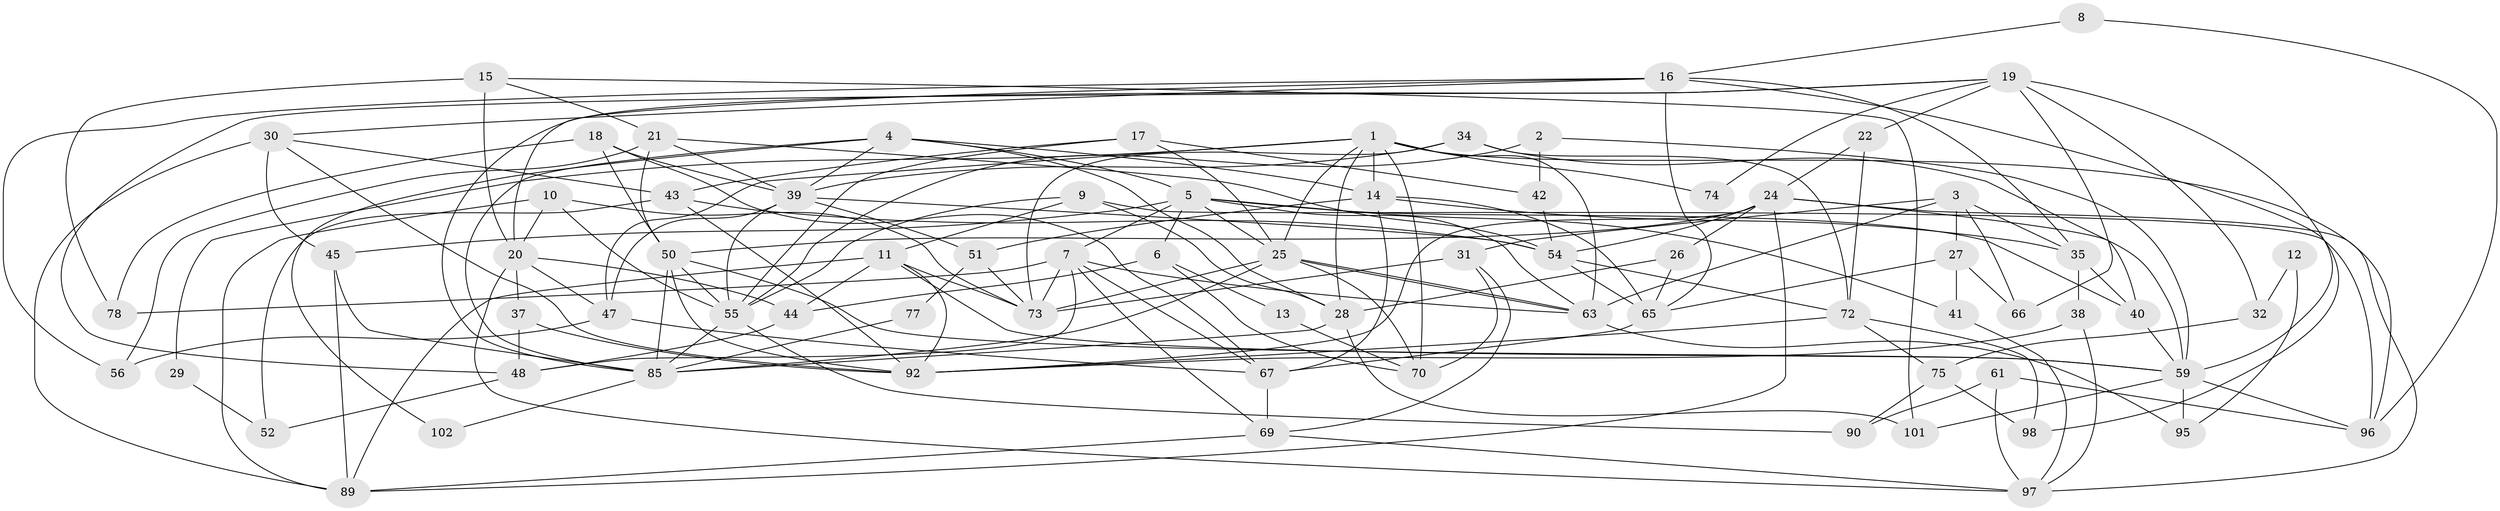 // original degree distribution, {4: 0.2897196261682243, 3: 0.2523364485981308, 7: 0.07476635514018691, 2: 0.14953271028037382, 6: 0.09345794392523364, 5: 0.14018691588785046}
// Generated by graph-tools (version 1.1) at 2025/11/02/27/25 16:11:20]
// undirected, 74 vertices, 178 edges
graph export_dot {
graph [start="1"]
  node [color=gray90,style=filled];
  1 [super="+84"];
  2;
  3 [super="+36"];
  4 [super="+62"];
  5 [super="+23"];
  6;
  7 [super="+88"];
  8;
  9;
  10;
  11;
  12;
  13;
  14 [super="+81"];
  15;
  16;
  17 [super="+87"];
  18;
  19 [super="+33"];
  20 [super="+106"];
  21 [super="+60"];
  22;
  24 [super="+99"];
  25 [super="+76"];
  26;
  27;
  28 [super="+57"];
  29;
  30 [super="+49"];
  31;
  32;
  34;
  35;
  37 [super="+83"];
  38;
  39 [super="+46"];
  40;
  41;
  42;
  43;
  44 [super="+53"];
  45;
  47;
  48 [super="+82"];
  50 [super="+68"];
  51;
  52;
  54 [super="+93"];
  55 [super="+71"];
  56 [super="+58"];
  59 [super="+64"];
  61;
  63;
  65 [super="+79"];
  66;
  67 [super="+103"];
  69;
  70 [super="+94"];
  72 [super="+80"];
  73 [super="+86"];
  74;
  75;
  77;
  78;
  85 [super="+104"];
  89 [super="+91"];
  90 [super="+100"];
  92 [super="+107"];
  95;
  96;
  97 [super="+105"];
  98;
  101;
  102;
  1 -- 25;
  1 -- 29;
  1 -- 96;
  1 -- 70;
  1 -- 74;
  1 -- 28;
  1 -- 63;
  1 -- 14;
  1 -- 47;
  2 -- 42;
  2 -- 59;
  2 -- 55;
  3 -- 31;
  3 -- 27;
  3 -- 35;
  3 -- 66;
  3 -- 63;
  4 -- 14;
  4 -- 85;
  4 -- 5;
  4 -- 102;
  4 -- 39;
  4 -- 28;
  5 -- 40;
  5 -- 25;
  5 -- 41;
  5 -- 45;
  5 -- 6;
  5 -- 63;
  5 -- 7;
  6 -- 13;
  6 -- 44;
  6 -- 70;
  7 -- 63;
  7 -- 48;
  7 -- 69;
  7 -- 73;
  7 -- 78;
  7 -- 67;
  8 -- 96;
  8 -- 16;
  9 -- 11;
  9 -- 96;
  9 -- 55;
  9 -- 28;
  10 -- 73;
  10 -- 89;
  10 -- 55;
  10 -- 20;
  11 -- 59;
  11 -- 73;
  11 -- 44;
  11 -- 89;
  11 -- 92;
  12 -- 95;
  12 -- 32;
  13 -- 70;
  14 -- 65;
  14 -- 51;
  14 -- 67;
  14 -- 35;
  15 -- 78;
  15 -- 101;
  15 -- 20;
  15 -- 21;
  16 -- 35;
  16 -- 20;
  16 -- 98;
  16 -- 30;
  16 -- 56;
  16 -- 65;
  17 -- 43;
  17 -- 55;
  17 -- 42;
  17 -- 25;
  18 -- 78;
  18 -- 50;
  18 -- 39;
  18 -- 67;
  19 -- 22;
  19 -- 48;
  19 -- 66 [weight=2];
  19 -- 74;
  19 -- 32;
  19 -- 59;
  19 -- 85;
  20 -- 44;
  20 -- 97;
  20 -- 37;
  20 -- 47;
  21 -- 56;
  21 -- 50;
  21 -- 39;
  21 -- 54;
  22 -- 24;
  22 -- 72;
  24 -- 89;
  24 -- 92;
  24 -- 97;
  24 -- 50;
  24 -- 26;
  24 -- 59;
  24 -- 54;
  25 -- 63;
  25 -- 63;
  25 -- 70 [weight=2];
  25 -- 73;
  25 -- 85;
  26 -- 28;
  26 -- 65;
  27 -- 41;
  27 -- 65;
  27 -- 66;
  28 -- 85;
  28 -- 101;
  29 -- 52;
  30 -- 89;
  30 -- 43;
  30 -- 92;
  30 -- 45;
  31 -- 70;
  31 -- 73;
  31 -- 69;
  32 -- 75;
  34 -- 40;
  34 -- 72;
  34 -- 73;
  34 -- 39;
  35 -- 38;
  35 -- 40;
  37 -- 92;
  37 -- 48;
  38 -- 92;
  38 -- 97;
  39 -- 51;
  39 -- 55;
  39 -- 47;
  39 -- 54;
  40 -- 59;
  41 -- 97;
  42 -- 54;
  43 -- 92;
  43 -- 52;
  43 -- 54;
  44 -- 48;
  45 -- 89;
  45 -- 85;
  47 -- 56;
  47 -- 67;
  48 -- 52;
  50 -- 85;
  50 -- 55;
  50 -- 59;
  50 -- 92;
  51 -- 77;
  51 -- 73;
  54 -- 65;
  54 -- 72;
  55 -- 85;
  55 -- 90;
  59 -- 96;
  59 -- 101;
  59 -- 95;
  61 -- 97;
  61 -- 96;
  61 -- 90;
  63 -- 95;
  65 -- 67 [weight=2];
  67 -- 69;
  69 -- 89;
  69 -- 97;
  72 -- 98;
  72 -- 75;
  72 -- 92;
  75 -- 98;
  75 -- 90;
  77 -- 85;
  85 -- 102;
}
